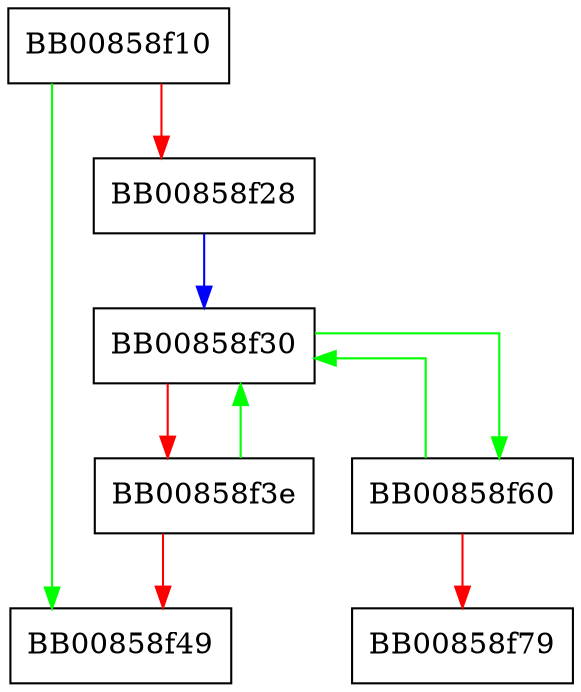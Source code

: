 digraph i2v_ASN1_BIT_STRING {
  node [shape="box"];
  graph [splines=ortho];
  BB00858f10 -> BB00858f49 [color="green"];
  BB00858f10 -> BB00858f28 [color="red"];
  BB00858f28 -> BB00858f30 [color="blue"];
  BB00858f30 -> BB00858f60 [color="green"];
  BB00858f30 -> BB00858f3e [color="red"];
  BB00858f3e -> BB00858f30 [color="green"];
  BB00858f3e -> BB00858f49 [color="red"];
  BB00858f60 -> BB00858f30 [color="green"];
  BB00858f60 -> BB00858f79 [color="red"];
}
